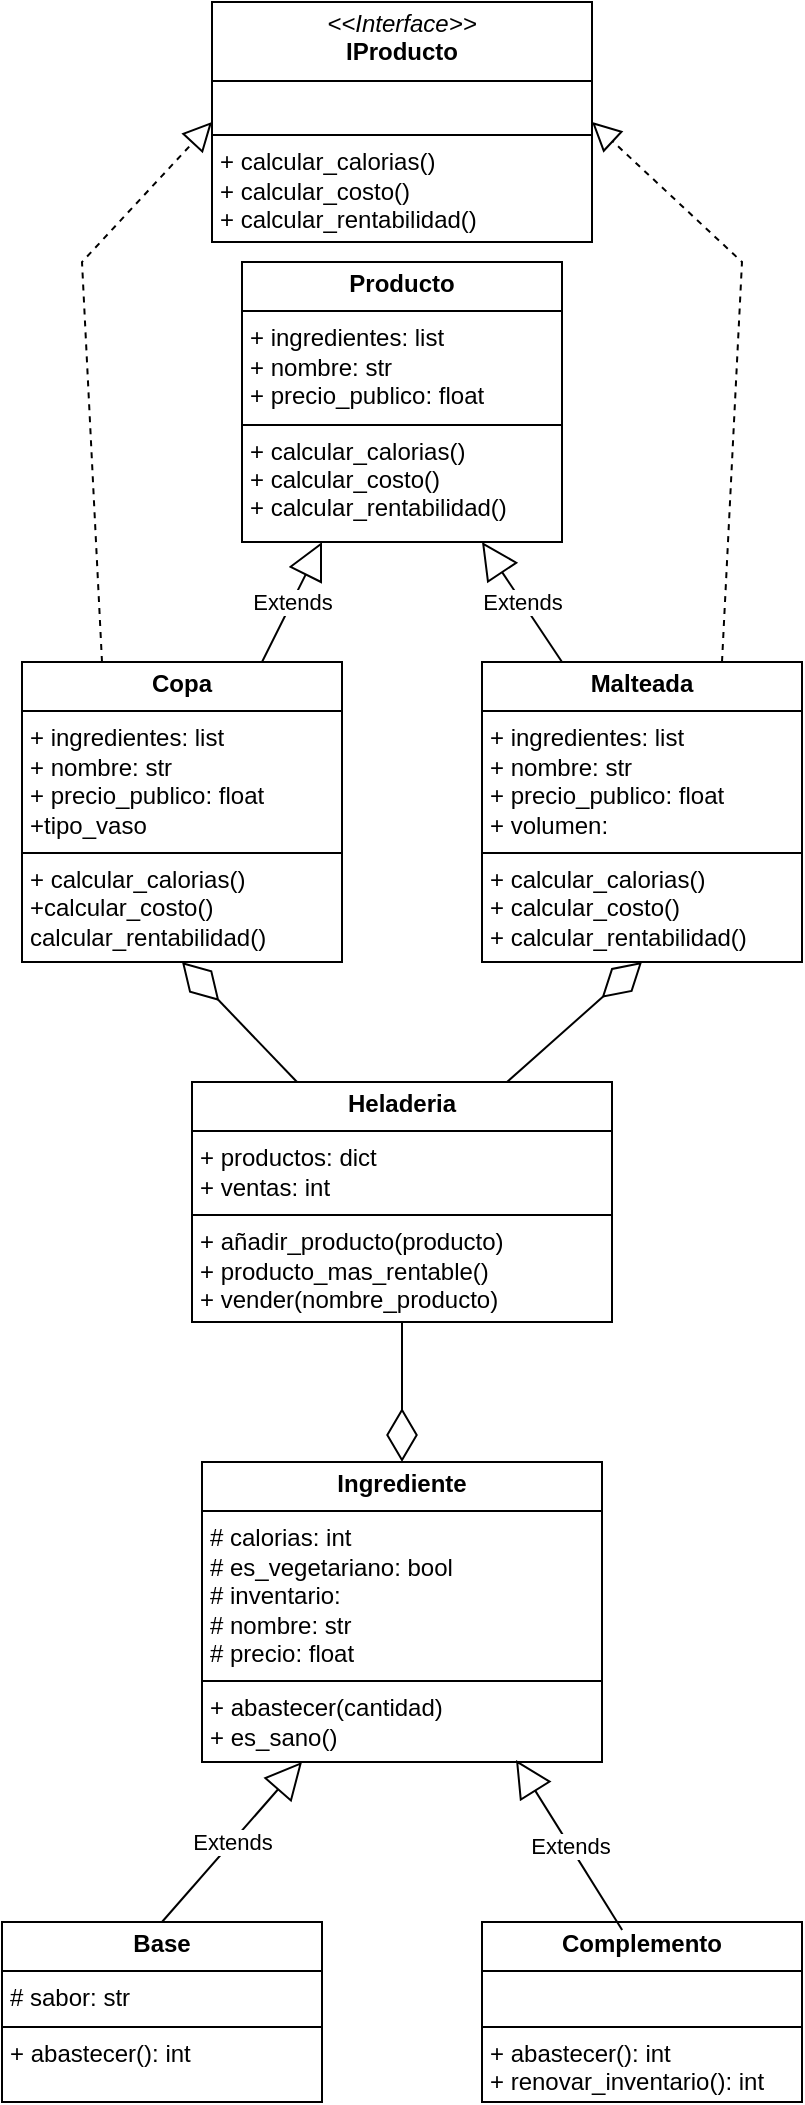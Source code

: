 <mxfile version="26.0.13">
  <diagram name="Page-1" id="TP6gOXtQBl9foAJf1Che">
    <mxGraphModel dx="1080" dy="1064" grid="1" gridSize="10" guides="1" tooltips="1" connect="1" arrows="1" fold="1" page="1" pageScale="1" pageWidth="850" pageHeight="1100" math="0" shadow="0">
      <root>
        <mxCell id="0" />
        <mxCell id="1" parent="0" />
        <mxCell id="Wi3_W2jbei74CtRTgyL6-1" value="&lt;p style=&quot;margin:0px;margin-top:4px;text-align:center;&quot;&gt;&lt;i&gt;&amp;lt;&amp;lt;Interface&amp;gt;&amp;gt;&lt;/i&gt;&lt;br&gt;&lt;b&gt;IProducto&lt;/b&gt;&lt;/p&gt;&lt;hr size=&quot;1&quot; style=&quot;border-style:solid;&quot;&gt;&lt;p style=&quot;margin:0px;margin-left:4px;&quot;&gt;&lt;br&gt;&lt;/p&gt;&lt;hr size=&quot;1&quot; style=&quot;border-style:solid;&quot;&gt;&lt;p style=&quot;margin:0px;margin-left:4px;&quot;&gt;+ calcular_calorias()&lt;/p&gt;&lt;p style=&quot;margin:0px;margin-left:4px;&quot;&gt;+ calcular_costo()&lt;/p&gt;&lt;p style=&quot;margin:0px;margin-left:4px;&quot;&gt;+ calcular_rentabilidad()&lt;/p&gt;" style="verticalAlign=top;align=left;overflow=fill;html=1;whiteSpace=wrap;" vertex="1" parent="1">
          <mxGeometry x="275" y="25" width="190" height="120" as="geometry" />
        </mxCell>
        <mxCell id="Wi3_W2jbei74CtRTgyL6-2" value="&lt;p style=&quot;margin:0px;margin-top:4px;text-align:center;&quot;&gt;&lt;b&gt;Base&lt;/b&gt;&lt;/p&gt;&lt;hr size=&quot;1&quot; style=&quot;border-style:solid;&quot;&gt;&lt;p style=&quot;margin:0px;margin-left:4px;&quot;&gt;# sabor: str&lt;/p&gt;&lt;hr size=&quot;1&quot; style=&quot;border-style:solid;&quot;&gt;&lt;p style=&quot;margin:0px;margin-left:4px;&quot;&gt;+ abastecer(): int&lt;/p&gt;" style="verticalAlign=top;align=left;overflow=fill;html=1;whiteSpace=wrap;" vertex="1" parent="1">
          <mxGeometry x="170" y="985" width="160" height="90" as="geometry" />
        </mxCell>
        <mxCell id="Wi3_W2jbei74CtRTgyL6-3" value="&lt;p style=&quot;margin:0px;margin-top:4px;text-align:center;&quot;&gt;&lt;b&gt;Complemento&lt;/b&gt;&lt;/p&gt;&lt;hr size=&quot;1&quot; style=&quot;border-style:solid;&quot;&gt;&lt;p style=&quot;margin:0px;margin-left:4px;&quot;&gt;&lt;br&gt;&lt;/p&gt;&lt;hr size=&quot;1&quot; style=&quot;border-style:solid;&quot;&gt;&lt;p style=&quot;margin:0px;margin-left:4px;&quot;&gt;+ abastecer(): int&lt;/p&gt;&lt;p style=&quot;margin:0px;margin-left:4px;&quot;&gt;+ renovar_inventario(): int&lt;/p&gt;" style="verticalAlign=top;align=left;overflow=fill;html=1;whiteSpace=wrap;" vertex="1" parent="1">
          <mxGeometry x="410" y="985" width="160" height="90" as="geometry" />
        </mxCell>
        <mxCell id="Wi3_W2jbei74CtRTgyL6-4" value="&lt;p style=&quot;margin:0px;margin-top:4px;text-align:center;&quot;&gt;&lt;b&gt;Copa&lt;/b&gt;&lt;/p&gt;&lt;hr size=&quot;1&quot; style=&quot;border-style:solid;&quot;&gt;&lt;p style=&quot;margin:0px;margin-left:4px;&quot;&gt;+ ingredientes: list&lt;/p&gt;&lt;p style=&quot;margin:0px;margin-left:4px;&quot;&gt;+ nombre: str&lt;/p&gt;&lt;p style=&quot;margin:0px;margin-left:4px;&quot;&gt;+ precio_publico: float&lt;/p&gt;&lt;p style=&quot;margin:0px;margin-left:4px;&quot;&gt;+tipo_vaso&lt;/p&gt;&lt;hr size=&quot;1&quot; style=&quot;border-style:solid;&quot;&gt;&lt;p style=&quot;margin:0px;margin-left:4px;&quot;&gt;+ calcular_calorias()&lt;/p&gt;&lt;p style=&quot;margin:0px;margin-left:4px;&quot;&gt;+calcular_costo()&lt;/p&gt;&lt;p style=&quot;margin:0px;margin-left:4px;&quot;&gt;calcular_rentabilidad()&lt;/p&gt;" style="verticalAlign=top;align=left;overflow=fill;html=1;whiteSpace=wrap;" vertex="1" parent="1">
          <mxGeometry x="180" y="355" width="160" height="150" as="geometry" />
        </mxCell>
        <mxCell id="Wi3_W2jbei74CtRTgyL6-5" value="&lt;p style=&quot;margin:0px;margin-top:4px;text-align:center;&quot;&gt;&lt;b&gt;Heladeria&lt;/b&gt;&lt;/p&gt;&lt;hr size=&quot;1&quot; style=&quot;border-style:solid;&quot;&gt;&lt;p style=&quot;margin:0px;margin-left:4px;&quot;&gt;+ productos: dict&lt;/p&gt;&lt;p style=&quot;margin:0px;margin-left:4px;&quot;&gt;+ ventas: int&lt;/p&gt;&lt;hr size=&quot;1&quot; style=&quot;border-style:solid;&quot;&gt;&lt;p style=&quot;margin:0px;margin-left:4px;&quot;&gt;+ añadir_producto(producto)&lt;/p&gt;&lt;p style=&quot;margin:0px;margin-left:4px;&quot;&gt;+ producto_mas_rentable()&lt;/p&gt;&lt;p style=&quot;margin:0px;margin-left:4px;&quot;&gt;+ vender(nombre_producto)&lt;/p&gt;" style="verticalAlign=top;align=left;overflow=fill;html=1;whiteSpace=wrap;" vertex="1" parent="1">
          <mxGeometry x="265" y="565" width="210" height="120" as="geometry" />
        </mxCell>
        <mxCell id="Wi3_W2jbei74CtRTgyL6-7" value="&lt;p style=&quot;margin:0px;margin-top:4px;text-align:center;&quot;&gt;&lt;b&gt;Ingrediente&lt;/b&gt;&lt;/p&gt;&lt;hr size=&quot;1&quot; style=&quot;border-style:solid;&quot;&gt;&lt;p style=&quot;margin:0px;margin-left:4px;&quot;&gt;# calorias: int&lt;/p&gt;&lt;p style=&quot;margin:0px;margin-left:4px;&quot;&gt;# es_vegetariano: bool&lt;/p&gt;&lt;p style=&quot;margin:0px;margin-left:4px;&quot;&gt;# inventario:&lt;/p&gt;&lt;p style=&quot;margin:0px;margin-left:4px;&quot;&gt;# nombre: str&lt;/p&gt;&lt;p style=&quot;margin:0px;margin-left:4px;&quot;&gt;# precio: float&lt;/p&gt;&lt;hr size=&quot;1&quot; style=&quot;border-style:solid;&quot;&gt;&lt;p style=&quot;margin:0px;margin-left:4px;&quot;&gt;+ abastecer(cantidad)&lt;/p&gt;&lt;p style=&quot;margin:0px;margin-left:4px;&quot;&gt;+ es_sano()&lt;/p&gt;" style="verticalAlign=top;align=left;overflow=fill;html=1;whiteSpace=wrap;" vertex="1" parent="1">
          <mxGeometry x="270" y="755" width="200" height="150" as="geometry" />
        </mxCell>
        <mxCell id="Wi3_W2jbei74CtRTgyL6-8" value="&lt;p style=&quot;margin:0px;margin-top:4px;text-align:center;&quot;&gt;&lt;b&gt;Malteada&lt;/b&gt;&lt;/p&gt;&lt;hr size=&quot;1&quot; style=&quot;border-style:solid;&quot;&gt;&lt;p style=&quot;margin:0px;margin-left:4px;&quot;&gt;+ ingredientes: list&lt;/p&gt;&lt;p style=&quot;margin:0px;margin-left:4px;&quot;&gt;+ nombre: str&lt;/p&gt;&lt;p style=&quot;margin:0px;margin-left:4px;&quot;&gt;+ precio_publico: float&lt;/p&gt;&lt;p style=&quot;margin:0px;margin-left:4px;&quot;&gt;+ volumen:&amp;nbsp;&lt;/p&gt;&lt;hr size=&quot;1&quot; style=&quot;border-style:solid;&quot;&gt;&lt;p style=&quot;margin:0px;margin-left:4px;&quot;&gt;+ calcular_calorias()&lt;/p&gt;&lt;p style=&quot;margin:0px;margin-left:4px;&quot;&gt;+ calcular_costo()&lt;/p&gt;&lt;p style=&quot;margin:0px;margin-left:4px;&quot;&gt;+ calcular_rentabilidad()&lt;/p&gt;" style="verticalAlign=top;align=left;overflow=fill;html=1;whiteSpace=wrap;" vertex="1" parent="1">
          <mxGeometry x="410" y="355" width="160" height="150" as="geometry" />
        </mxCell>
        <mxCell id="Wi3_W2jbei74CtRTgyL6-9" value="&lt;p style=&quot;margin:0px;margin-top:4px;text-align:center;&quot;&gt;&lt;b&gt;Producto&lt;/b&gt;&lt;/p&gt;&lt;hr size=&quot;1&quot; style=&quot;border-style:solid;&quot;&gt;&lt;p style=&quot;margin:0px;margin-left:4px;&quot;&gt;+ ingredientes: list&lt;/p&gt;&lt;p style=&quot;margin:0px;margin-left:4px;&quot;&gt;+ nombre: str&lt;/p&gt;&lt;p style=&quot;margin:0px;margin-left:4px;&quot;&gt;+ precio_publico: float&lt;/p&gt;&lt;hr size=&quot;1&quot; style=&quot;border-style:solid;&quot;&gt;&lt;p style=&quot;margin:0px;margin-left:4px;&quot;&gt;+ calcular_calorias()&lt;/p&gt;&lt;p style=&quot;margin:0px;margin-left:4px;&quot;&gt;+ calcular_costo()&lt;/p&gt;&lt;p style=&quot;margin:0px;margin-left:4px;&quot;&gt;+ calcular_rentabilidad()&lt;/p&gt;" style="verticalAlign=top;align=left;overflow=fill;html=1;whiteSpace=wrap;" vertex="1" parent="1">
          <mxGeometry x="290" y="155" width="160" height="140" as="geometry" />
        </mxCell>
        <mxCell id="Wi3_W2jbei74CtRTgyL6-12" value="" style="endArrow=block;dashed=1;endFill=0;endSize=12;html=1;rounded=0;exitX=0.75;exitY=0;exitDx=0;exitDy=0;entryX=1;entryY=0.5;entryDx=0;entryDy=0;" edge="1" parent="1" source="Wi3_W2jbei74CtRTgyL6-8" target="Wi3_W2jbei74CtRTgyL6-1">
          <mxGeometry width="160" relative="1" as="geometry">
            <mxPoint x="410" y="525" as="sourcePoint" />
            <mxPoint x="570" y="525" as="targetPoint" />
            <Array as="points">
              <mxPoint x="540" y="155" />
            </Array>
          </mxGeometry>
        </mxCell>
        <mxCell id="Wi3_W2jbei74CtRTgyL6-13" value="" style="endArrow=block;dashed=1;endFill=0;endSize=12;html=1;rounded=0;exitX=0.25;exitY=0;exitDx=0;exitDy=0;entryX=0;entryY=0.5;entryDx=0;entryDy=0;" edge="1" parent="1" source="Wi3_W2jbei74CtRTgyL6-4" target="Wi3_W2jbei74CtRTgyL6-1">
          <mxGeometry width="160" relative="1" as="geometry">
            <mxPoint x="380" y="165" as="sourcePoint" />
            <mxPoint y="295" as="targetPoint" />
            <Array as="points">
              <mxPoint x="210" y="155" />
            </Array>
          </mxGeometry>
        </mxCell>
        <mxCell id="Wi3_W2jbei74CtRTgyL6-14" value="Extends" style="endArrow=block;endSize=16;endFill=0;html=1;rounded=0;exitX=0.5;exitY=0;exitDx=0;exitDy=0;entryX=0.25;entryY=1;entryDx=0;entryDy=0;" edge="1" parent="1" source="Wi3_W2jbei74CtRTgyL6-2" target="Wi3_W2jbei74CtRTgyL6-7">
          <mxGeometry width="160" relative="1" as="geometry">
            <mxPoint x="290" y="965" as="sourcePoint" />
            <mxPoint x="400" y="885" as="targetPoint" />
          </mxGeometry>
        </mxCell>
        <mxCell id="Wi3_W2jbei74CtRTgyL6-15" value="Extends" style="endArrow=block;endSize=16;endFill=0;html=1;rounded=0;exitX=0.438;exitY=0.044;exitDx=0;exitDy=0;exitPerimeter=0;entryX=0.785;entryY=0.993;entryDx=0;entryDy=0;entryPerimeter=0;" edge="1" parent="1" source="Wi3_W2jbei74CtRTgyL6-3" target="Wi3_W2jbei74CtRTgyL6-7">
          <mxGeometry width="160" relative="1" as="geometry">
            <mxPoint x="610" y="825" as="sourcePoint" />
            <mxPoint x="494" y="886.05" as="targetPoint" />
          </mxGeometry>
        </mxCell>
        <mxCell id="Wi3_W2jbei74CtRTgyL6-16" value="" style="endArrow=diamondThin;endFill=0;endSize=24;html=1;rounded=0;exitX=0.25;exitY=0;exitDx=0;exitDy=0;entryX=0.5;entryY=1;entryDx=0;entryDy=0;" edge="1" parent="1" source="Wi3_W2jbei74CtRTgyL6-5" target="Wi3_W2jbei74CtRTgyL6-4">
          <mxGeometry width="160" relative="1" as="geometry">
            <mxPoint x="280" y="855" as="sourcePoint" />
            <mxPoint x="440" y="855" as="targetPoint" />
          </mxGeometry>
        </mxCell>
        <mxCell id="Wi3_W2jbei74CtRTgyL6-17" value="" style="endArrow=diamondThin;endFill=0;endSize=24;html=1;rounded=0;exitX=0.75;exitY=0;exitDx=0;exitDy=0;entryX=0.5;entryY=1;entryDx=0;entryDy=0;" edge="1" parent="1" source="Wi3_W2jbei74CtRTgyL6-5" target="Wi3_W2jbei74CtRTgyL6-8">
          <mxGeometry width="160" relative="1" as="geometry">
            <mxPoint x="460" y="815" as="sourcePoint" />
            <mxPoint x="620" y="815" as="targetPoint" />
          </mxGeometry>
        </mxCell>
        <mxCell id="Wi3_W2jbei74CtRTgyL6-18" value="" style="endArrow=diamondThin;endFill=0;endSize=24;html=1;rounded=0;exitX=0.5;exitY=1;exitDx=0;exitDy=0;entryX=0.5;entryY=0;entryDx=0;entryDy=0;" edge="1" parent="1" source="Wi3_W2jbei74CtRTgyL6-5" target="Wi3_W2jbei74CtRTgyL6-7">
          <mxGeometry width="160" relative="1" as="geometry">
            <mxPoint x="60" y="905" as="sourcePoint" />
            <mxPoint x="220" y="905" as="targetPoint" />
          </mxGeometry>
        </mxCell>
        <mxCell id="Wi3_W2jbei74CtRTgyL6-19" value="Extends" style="endArrow=block;endSize=16;endFill=0;html=1;rounded=0;exitX=0.75;exitY=0;exitDx=0;exitDy=0;entryX=0.25;entryY=1;entryDx=0;entryDy=0;" edge="1" parent="1" source="Wi3_W2jbei74CtRTgyL6-4" target="Wi3_W2jbei74CtRTgyL6-9">
          <mxGeometry width="160" relative="1" as="geometry">
            <mxPoint x="-130" y="615" as="sourcePoint" />
            <mxPoint x="30" y="615" as="targetPoint" />
          </mxGeometry>
        </mxCell>
        <mxCell id="Wi3_W2jbei74CtRTgyL6-20" value="Extends" style="endArrow=block;endSize=16;endFill=0;html=1;rounded=0;exitX=0.25;exitY=0;exitDx=0;exitDy=0;entryX=0.75;entryY=1;entryDx=0;entryDy=0;" edge="1" parent="1" source="Wi3_W2jbei74CtRTgyL6-8" target="Wi3_W2jbei74CtRTgyL6-9">
          <mxGeometry width="160" relative="1" as="geometry">
            <mxPoint x="-80" y="635" as="sourcePoint" />
            <mxPoint x="80" y="635" as="targetPoint" />
          </mxGeometry>
        </mxCell>
      </root>
    </mxGraphModel>
  </diagram>
</mxfile>
